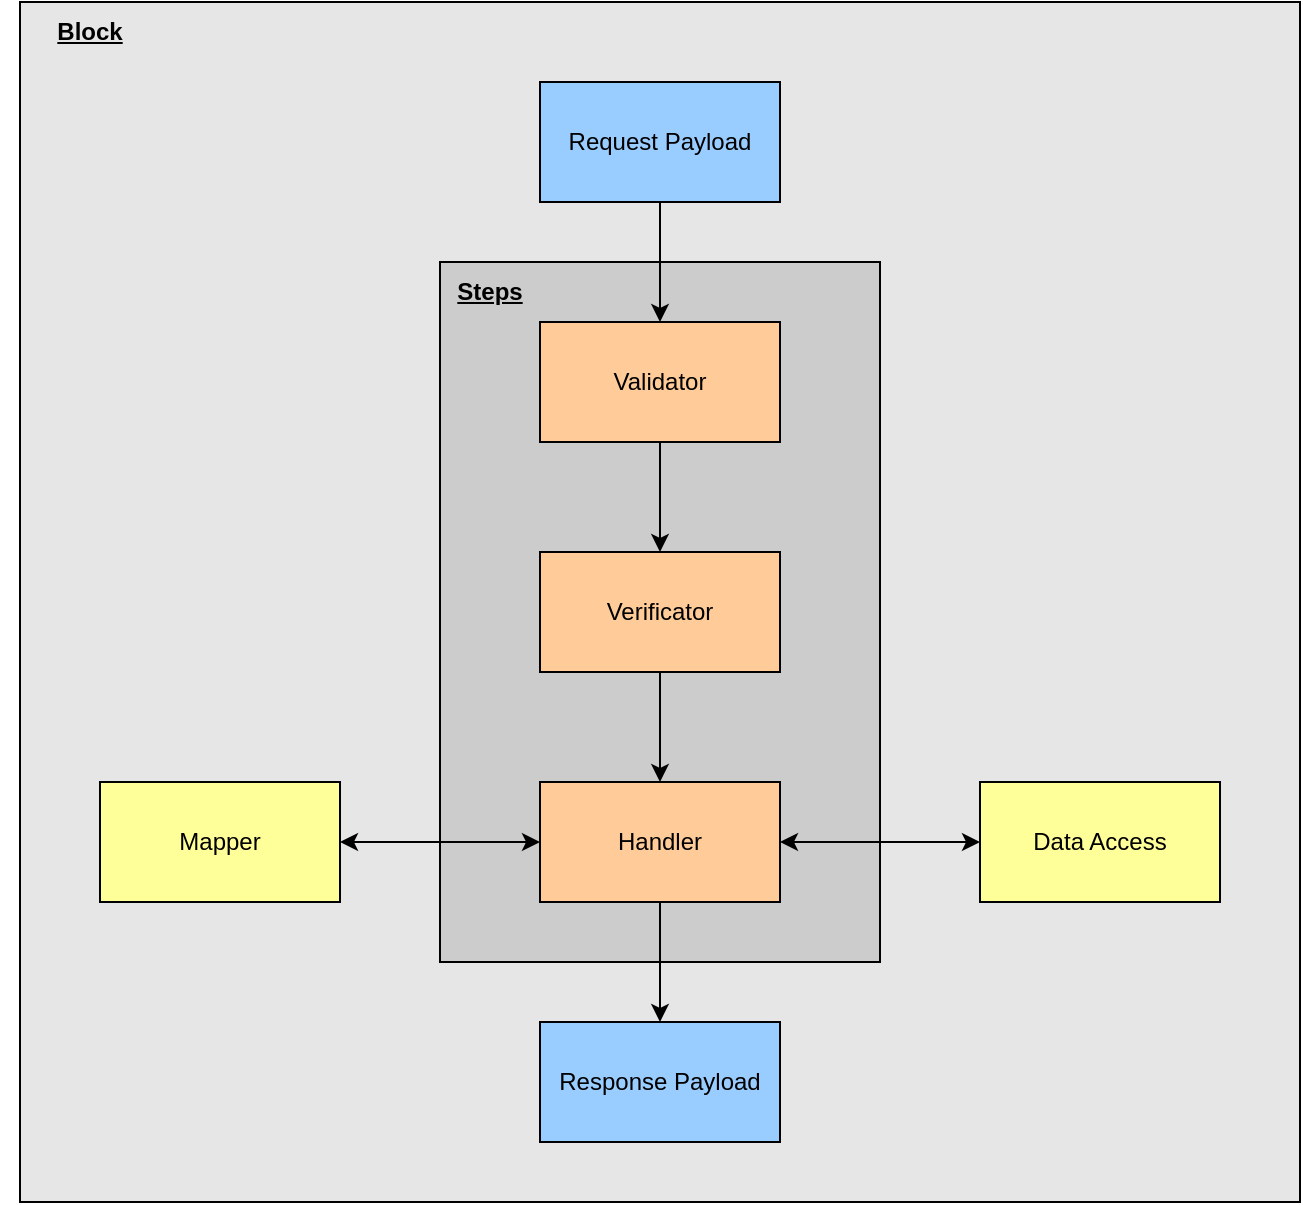 <mxfile>
    <diagram id="9lbHmkOzvhf9w0ZXualQ" name="Page-1">
        <mxGraphModel dx="832" dy="521" grid="1" gridSize="10" guides="1" tooltips="1" connect="1" arrows="1" fold="1" page="1" pageScale="1" pageWidth="850" pageHeight="1100" math="0" shadow="0">
            <root>
                <mxCell id="0"/>
                <mxCell id="1" parent="0"/>
                <mxCell id="17" value="" style="rounded=0;whiteSpace=wrap;html=1;fillColor=#E6E6E6;" vertex="1" parent="1">
                    <mxGeometry x="40" y="20" width="640" height="600" as="geometry"/>
                </mxCell>
                <mxCell id="19" value="" style="rounded=0;whiteSpace=wrap;html=1;fillColor=#CCCCCC;" vertex="1" parent="1">
                    <mxGeometry x="250" y="150" width="220" height="350" as="geometry"/>
                </mxCell>
                <mxCell id="3" value="Request Payload" style="rounded=0;whiteSpace=wrap;html=1;fillColor=#99CCFF;" vertex="1" parent="1">
                    <mxGeometry x="300" y="60" width="120" height="60" as="geometry"/>
                </mxCell>
                <mxCell id="4" value="Response Payload" style="rounded=0;whiteSpace=wrap;html=1;fillColor=#99CCFF;" vertex="1" parent="1">
                    <mxGeometry x="300" y="530" width="120" height="60" as="geometry"/>
                </mxCell>
                <mxCell id="12" style="edgeStyle=none;html=1;" edge="1" parent="1" source="5" target="6">
                    <mxGeometry relative="1" as="geometry"/>
                </mxCell>
                <mxCell id="5" value="Validator" style="rounded=0;whiteSpace=wrap;html=1;fillColor=#FFCC99;" vertex="1" parent="1">
                    <mxGeometry x="300" y="180" width="120" height="60" as="geometry"/>
                </mxCell>
                <mxCell id="13" style="edgeStyle=none;html=1;entryX=0.5;entryY=0;entryDx=0;entryDy=0;" edge="1" parent="1" source="6" target="7">
                    <mxGeometry relative="1" as="geometry"/>
                </mxCell>
                <mxCell id="6" value="Verificator" style="rounded=0;whiteSpace=wrap;html=1;fillColor=#FFCC99;" vertex="1" parent="1">
                    <mxGeometry x="300" y="295" width="120" height="60" as="geometry"/>
                </mxCell>
                <mxCell id="16" value="" style="edgeStyle=none;html=1;" edge="1" parent="1" source="7" target="4">
                    <mxGeometry relative="1" as="geometry"/>
                </mxCell>
                <mxCell id="7" value="Handler" style="rounded=0;whiteSpace=wrap;html=1;fillColor=#FFCC99;" vertex="1" parent="1">
                    <mxGeometry x="300" y="410" width="120" height="60" as="geometry"/>
                </mxCell>
                <mxCell id="8" value="Data Access" style="rounded=0;whiteSpace=wrap;html=1;fillColor=#FFFF99;" vertex="1" parent="1">
                    <mxGeometry x="520" y="410" width="120" height="60" as="geometry"/>
                </mxCell>
                <mxCell id="9" value="Mapper" style="rounded=0;whiteSpace=wrap;html=1;fillColor=#FFFF99;" vertex="1" parent="1">
                    <mxGeometry x="80" y="410" width="120" height="60" as="geometry"/>
                </mxCell>
                <mxCell id="11" value="" style="endArrow=classic;html=1;exitX=0.5;exitY=1;exitDx=0;exitDy=0;entryX=0.5;entryY=0;entryDx=0;entryDy=0;" edge="1" parent="1" source="3" target="5">
                    <mxGeometry width="50" height="50" relative="1" as="geometry">
                        <mxPoint x="510" y="240" as="sourcePoint"/>
                        <mxPoint x="550" y="190" as="targetPoint"/>
                    </mxGeometry>
                </mxCell>
                <mxCell id="14" value="" style="endArrow=classic;startArrow=classic;html=1;exitX=1;exitY=0.5;exitDx=0;exitDy=0;entryX=0;entryY=0.5;entryDx=0;entryDy=0;" edge="1" parent="1" source="7" target="8">
                    <mxGeometry width="50" height="50" relative="1" as="geometry">
                        <mxPoint x="500" y="470" as="sourcePoint"/>
                        <mxPoint x="550" y="420" as="targetPoint"/>
                    </mxGeometry>
                </mxCell>
                <mxCell id="15" value="" style="endArrow=classic;startArrow=classic;html=1;exitX=1;exitY=0.5;exitDx=0;exitDy=0;entryX=0;entryY=0.5;entryDx=0;entryDy=0;" edge="1" parent="1" source="9" target="7">
                    <mxGeometry width="50" height="50" relative="1" as="geometry">
                        <mxPoint x="230" y="439.5" as="sourcePoint"/>
                        <mxPoint x="300" y="439.5" as="targetPoint"/>
                    </mxGeometry>
                </mxCell>
                <mxCell id="18" value="Block" style="text;html=1;strokeColor=none;fillColor=none;align=center;verticalAlign=middle;whiteSpace=wrap;rounded=0;fontStyle=5" vertex="1" parent="1">
                    <mxGeometry x="30" y="20" width="90" height="30" as="geometry"/>
                </mxCell>
                <mxCell id="20" value="Steps" style="text;html=1;strokeColor=none;fillColor=none;align=center;verticalAlign=middle;whiteSpace=wrap;rounded=0;fontStyle=5" vertex="1" parent="1">
                    <mxGeometry x="230" y="150" width="90" height="30" as="geometry"/>
                </mxCell>
            </root>
        </mxGraphModel>
    </diagram>
</mxfile>